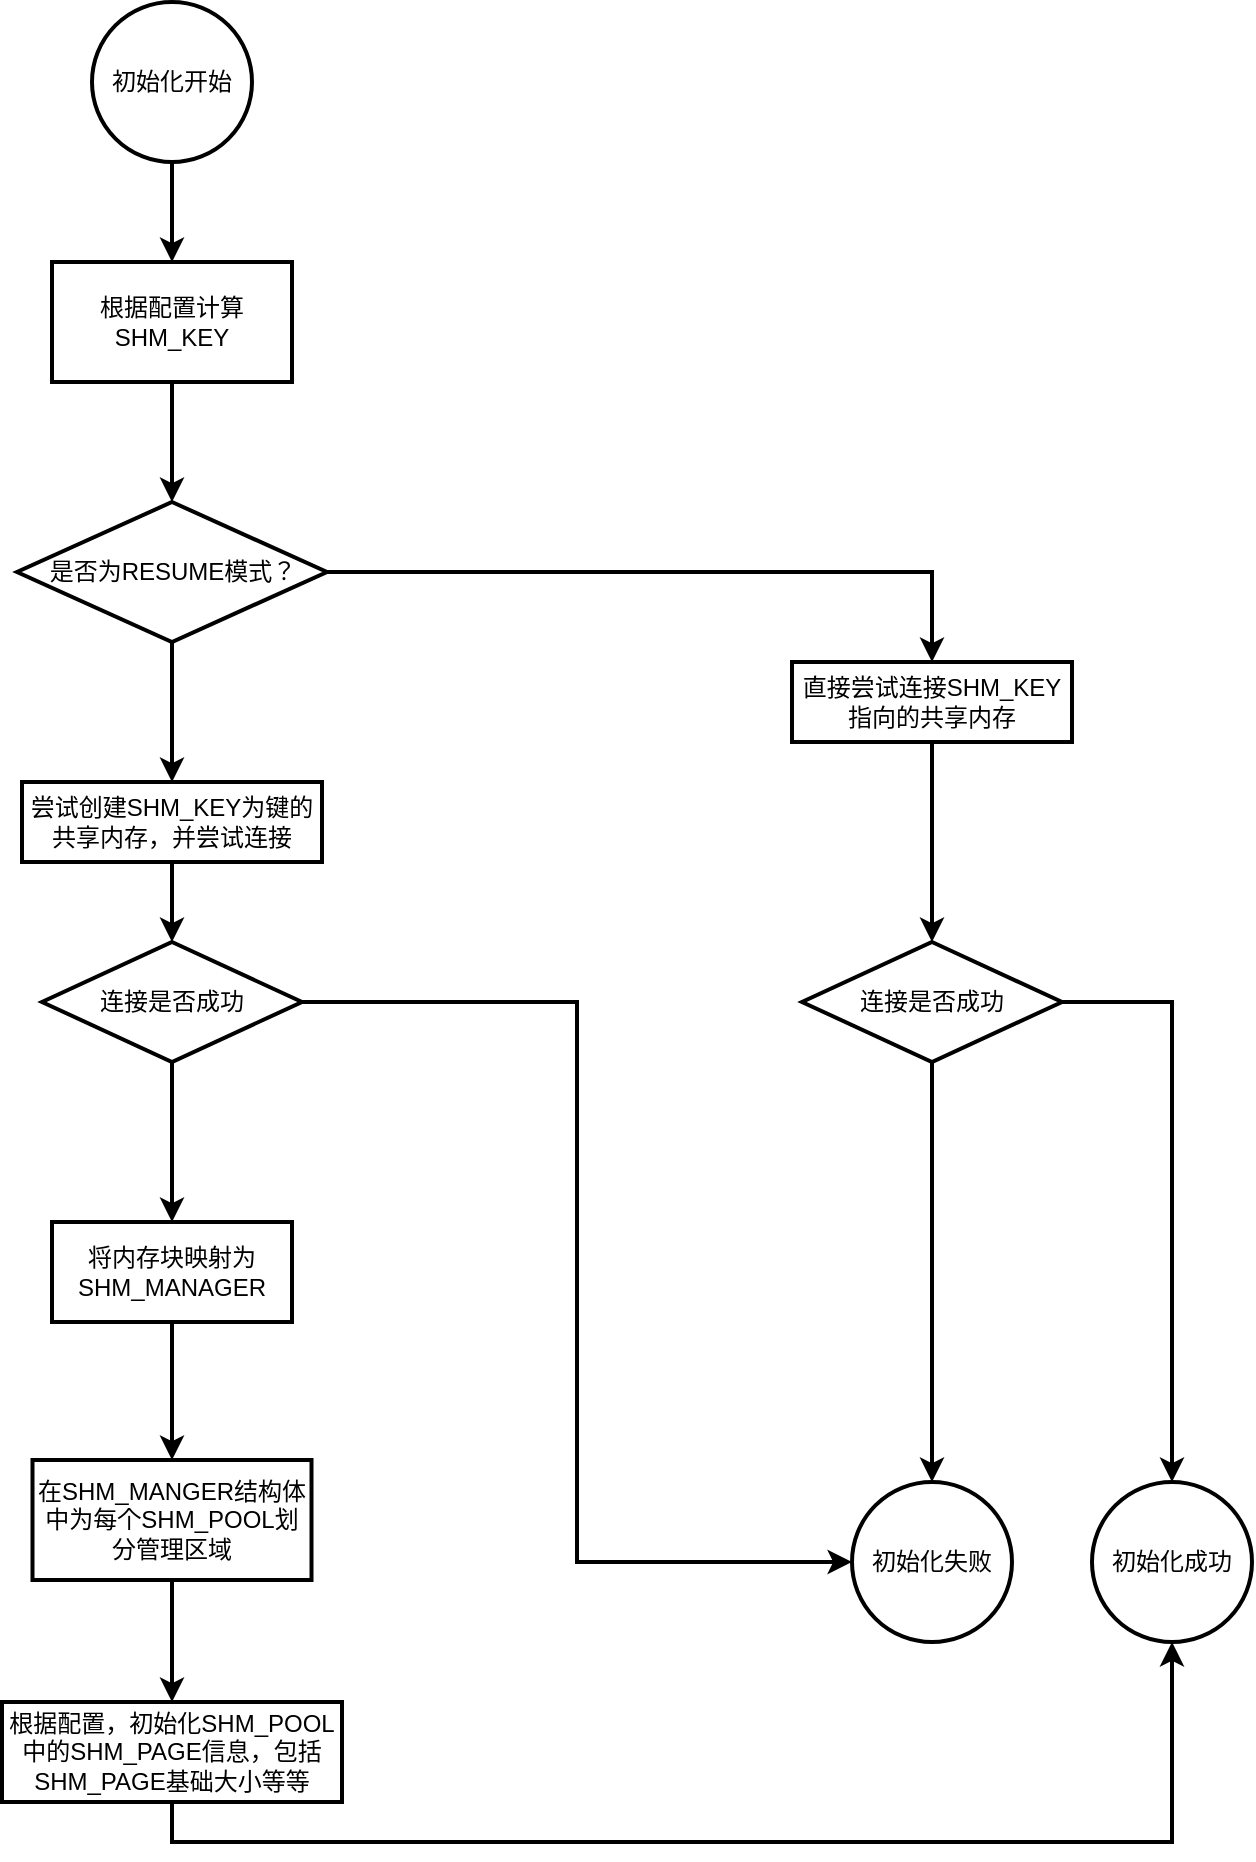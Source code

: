 <mxfile version="13.6.0" type="github">
  <diagram id="hVP1Le8sTzmIoUoRDAnq" name="Page-1">
    <mxGraphModel dx="1381" dy="769" grid="1" gridSize="10" guides="1" tooltips="1" connect="1" arrows="1" fold="1" page="1" pageScale="1" pageWidth="827" pageHeight="1169" math="0" shadow="0">
      <root>
        <mxCell id="0" />
        <mxCell id="1" parent="0" />
        <mxCell id="XEBLtiGvCpJ2jnbF5ncU-4" style="edgeStyle=orthogonalEdgeStyle;rounded=0;orthogonalLoop=1;jettySize=auto;html=1;exitX=0.5;exitY=1;exitDx=0;exitDy=0;entryX=0.5;entryY=0;entryDx=0;entryDy=0;strokeWidth=2;" edge="1" parent="1" source="XEBLtiGvCpJ2jnbF5ncU-1" target="XEBLtiGvCpJ2jnbF5ncU-2">
          <mxGeometry relative="1" as="geometry" />
        </mxCell>
        <mxCell id="XEBLtiGvCpJ2jnbF5ncU-1" value="初始化开始" style="ellipse;whiteSpace=wrap;html=1;aspect=fixed;strokeWidth=2;" vertex="1" parent="1">
          <mxGeometry x="350" y="30" width="80" height="80" as="geometry" />
        </mxCell>
        <mxCell id="XEBLtiGvCpJ2jnbF5ncU-8" style="edgeStyle=orthogonalEdgeStyle;rounded=0;orthogonalLoop=1;jettySize=auto;html=1;exitX=0.5;exitY=1;exitDx=0;exitDy=0;entryX=0.5;entryY=0;entryDx=0;entryDy=0;strokeWidth=2;" edge="1" parent="1" source="XEBLtiGvCpJ2jnbF5ncU-2" target="XEBLtiGvCpJ2jnbF5ncU-6">
          <mxGeometry relative="1" as="geometry" />
        </mxCell>
        <mxCell id="XEBLtiGvCpJ2jnbF5ncU-2" value="根据配置计算SHM_KEY" style="rounded=0;whiteSpace=wrap;html=1;strokeWidth=2;" vertex="1" parent="1">
          <mxGeometry x="330" y="160" width="120" height="60" as="geometry" />
        </mxCell>
        <mxCell id="XEBLtiGvCpJ2jnbF5ncU-11" style="edgeStyle=orthogonalEdgeStyle;rounded=0;orthogonalLoop=1;jettySize=auto;html=1;exitX=1;exitY=0.5;exitDx=0;exitDy=0;strokeWidth=2;" edge="1" parent="1" source="XEBLtiGvCpJ2jnbF5ncU-6" target="XEBLtiGvCpJ2jnbF5ncU-13">
          <mxGeometry relative="1" as="geometry">
            <mxPoint x="545" y="390" as="targetPoint" />
            <Array as="points">
              <mxPoint x="770" y="315" />
            </Array>
          </mxGeometry>
        </mxCell>
        <mxCell id="XEBLtiGvCpJ2jnbF5ncU-23" style="edgeStyle=orthogonalEdgeStyle;rounded=0;orthogonalLoop=1;jettySize=auto;html=1;exitX=0.5;exitY=1;exitDx=0;exitDy=0;entryX=0.5;entryY=0;entryDx=0;entryDy=0;strokeWidth=2;" edge="1" parent="1" source="XEBLtiGvCpJ2jnbF5ncU-6" target="XEBLtiGvCpJ2jnbF5ncU-22">
          <mxGeometry relative="1" as="geometry" />
        </mxCell>
        <mxCell id="XEBLtiGvCpJ2jnbF5ncU-6" value="是否为RESUME模式？" style="rhombus;whiteSpace=wrap;html=1;strokeWidth=2;" vertex="1" parent="1">
          <mxGeometry x="312.5" y="280" width="155" height="70" as="geometry" />
        </mxCell>
        <mxCell id="XEBLtiGvCpJ2jnbF5ncU-16" style="edgeStyle=orthogonalEdgeStyle;rounded=0;orthogonalLoop=1;jettySize=auto;html=1;exitX=0.5;exitY=1;exitDx=0;exitDy=0;entryX=0.5;entryY=0;entryDx=0;entryDy=0;strokeWidth=2;" edge="1" parent="1" source="XEBLtiGvCpJ2jnbF5ncU-13" target="XEBLtiGvCpJ2jnbF5ncU-15">
          <mxGeometry relative="1" as="geometry" />
        </mxCell>
        <mxCell id="XEBLtiGvCpJ2jnbF5ncU-13" value="直接尝试连接SHM_KEY指向的共享内存" style="rounded=0;whiteSpace=wrap;html=1;strokeWidth=2;align=center;" vertex="1" parent="1">
          <mxGeometry x="700" y="360" width="140" height="40" as="geometry" />
        </mxCell>
        <mxCell id="XEBLtiGvCpJ2jnbF5ncU-14" value="初始化成功" style="ellipse;whiteSpace=wrap;html=1;aspect=fixed;strokeWidth=2;align=center;" vertex="1" parent="1">
          <mxGeometry x="850" y="770" width="80" height="80" as="geometry" />
        </mxCell>
        <mxCell id="XEBLtiGvCpJ2jnbF5ncU-20" style="edgeStyle=orthogonalEdgeStyle;rounded=0;orthogonalLoop=1;jettySize=auto;html=1;exitX=0.5;exitY=1;exitDx=0;exitDy=0;strokeWidth=2;" edge="1" parent="1" source="XEBLtiGvCpJ2jnbF5ncU-15" target="XEBLtiGvCpJ2jnbF5ncU-18">
          <mxGeometry relative="1" as="geometry" />
        </mxCell>
        <mxCell id="XEBLtiGvCpJ2jnbF5ncU-21" style="edgeStyle=orthogonalEdgeStyle;rounded=0;orthogonalLoop=1;jettySize=auto;html=1;exitX=1;exitY=0.5;exitDx=0;exitDy=0;strokeWidth=2;" edge="1" parent="1" source="XEBLtiGvCpJ2jnbF5ncU-15" target="XEBLtiGvCpJ2jnbF5ncU-14">
          <mxGeometry relative="1" as="geometry" />
        </mxCell>
        <mxCell id="XEBLtiGvCpJ2jnbF5ncU-15" value="连接是否成功" style="rhombus;whiteSpace=wrap;html=1;strokeWidth=2;align=center;" vertex="1" parent="1">
          <mxGeometry x="705" y="500" width="130" height="60" as="geometry" />
        </mxCell>
        <mxCell id="XEBLtiGvCpJ2jnbF5ncU-18" value="初始化失败" style="ellipse;whiteSpace=wrap;html=1;aspect=fixed;strokeWidth=2;align=center;" vertex="1" parent="1">
          <mxGeometry x="730" y="770" width="80" height="80" as="geometry" />
        </mxCell>
        <mxCell id="XEBLtiGvCpJ2jnbF5ncU-26" style="edgeStyle=orthogonalEdgeStyle;rounded=0;orthogonalLoop=1;jettySize=auto;html=1;exitX=0.5;exitY=1;exitDx=0;exitDy=0;entryX=0.5;entryY=0;entryDx=0;entryDy=0;strokeWidth=2;" edge="1" parent="1" source="XEBLtiGvCpJ2jnbF5ncU-22" target="XEBLtiGvCpJ2jnbF5ncU-25">
          <mxGeometry relative="1" as="geometry" />
        </mxCell>
        <mxCell id="XEBLtiGvCpJ2jnbF5ncU-22" value="尝试创建SHM_KEY为键的共享内存，并尝试连接" style="rounded=0;whiteSpace=wrap;html=1;strokeWidth=2;align=center;" vertex="1" parent="1">
          <mxGeometry x="315" y="420" width="150" height="40" as="geometry" />
        </mxCell>
        <mxCell id="XEBLtiGvCpJ2jnbF5ncU-27" style="edgeStyle=orthogonalEdgeStyle;rounded=0;orthogonalLoop=1;jettySize=auto;html=1;exitX=1;exitY=0.5;exitDx=0;exitDy=0;entryX=0;entryY=0.5;entryDx=0;entryDy=0;strokeWidth=2;" edge="1" parent="1" source="XEBLtiGvCpJ2jnbF5ncU-25" target="XEBLtiGvCpJ2jnbF5ncU-18">
          <mxGeometry relative="1" as="geometry" />
        </mxCell>
        <mxCell id="XEBLtiGvCpJ2jnbF5ncU-29" style="edgeStyle=orthogonalEdgeStyle;rounded=0;orthogonalLoop=1;jettySize=auto;html=1;exitX=0.5;exitY=1;exitDx=0;exitDy=0;entryX=0.5;entryY=0;entryDx=0;entryDy=0;strokeWidth=2;" edge="1" parent="1" source="XEBLtiGvCpJ2jnbF5ncU-25" target="XEBLtiGvCpJ2jnbF5ncU-28">
          <mxGeometry relative="1" as="geometry" />
        </mxCell>
        <mxCell id="XEBLtiGvCpJ2jnbF5ncU-25" value="连接是否成功" style="rhombus;whiteSpace=wrap;html=1;strokeWidth=2;align=center;" vertex="1" parent="1">
          <mxGeometry x="325" y="500" width="130" height="60" as="geometry" />
        </mxCell>
        <mxCell id="XEBLtiGvCpJ2jnbF5ncU-31" style="edgeStyle=orthogonalEdgeStyle;rounded=0;orthogonalLoop=1;jettySize=auto;html=1;exitX=0.5;exitY=1;exitDx=0;exitDy=0;entryX=0.5;entryY=0;entryDx=0;entryDy=0;strokeWidth=2;" edge="1" parent="1" source="XEBLtiGvCpJ2jnbF5ncU-28" target="XEBLtiGvCpJ2jnbF5ncU-30">
          <mxGeometry relative="1" as="geometry" />
        </mxCell>
        <mxCell id="XEBLtiGvCpJ2jnbF5ncU-28" value="将内存块映射为SHM_MANAGER" style="rounded=0;whiteSpace=wrap;html=1;strokeWidth=2;align=center;" vertex="1" parent="1">
          <mxGeometry x="330" y="640" width="120" height="50" as="geometry" />
        </mxCell>
        <mxCell id="XEBLtiGvCpJ2jnbF5ncU-33" style="edgeStyle=orthogonalEdgeStyle;rounded=0;orthogonalLoop=1;jettySize=auto;html=1;exitX=0.5;exitY=1;exitDx=0;exitDy=0;entryX=0.5;entryY=0;entryDx=0;entryDy=0;strokeWidth=2;" edge="1" parent="1" source="XEBLtiGvCpJ2jnbF5ncU-30" target="XEBLtiGvCpJ2jnbF5ncU-32">
          <mxGeometry relative="1" as="geometry" />
        </mxCell>
        <mxCell id="XEBLtiGvCpJ2jnbF5ncU-30" value="在SHM_MANGER结构体中为每个SHM_POOL划分管理区域" style="rounded=0;whiteSpace=wrap;html=1;strokeWidth=2;align=center;" vertex="1" parent="1">
          <mxGeometry x="320.25" y="759" width="139.5" height="60" as="geometry" />
        </mxCell>
        <mxCell id="XEBLtiGvCpJ2jnbF5ncU-34" style="edgeStyle=orthogonalEdgeStyle;rounded=0;orthogonalLoop=1;jettySize=auto;html=1;exitX=0.5;exitY=1;exitDx=0;exitDy=0;entryX=0.5;entryY=1;entryDx=0;entryDy=0;strokeWidth=2;" edge="1" parent="1" source="XEBLtiGvCpJ2jnbF5ncU-32" target="XEBLtiGvCpJ2jnbF5ncU-14">
          <mxGeometry relative="1" as="geometry" />
        </mxCell>
        <mxCell id="XEBLtiGvCpJ2jnbF5ncU-32" value="&lt;span&gt;根据配置，初始化SHM_POOL中的SHM_PAGE信息，包括SHM_PAGE基础大小等等&lt;/span&gt;" style="rounded=0;whiteSpace=wrap;html=1;strokeWidth=2;align=center;" vertex="1" parent="1">
          <mxGeometry x="305" y="880" width="170" height="50" as="geometry" />
        </mxCell>
      </root>
    </mxGraphModel>
  </diagram>
</mxfile>
